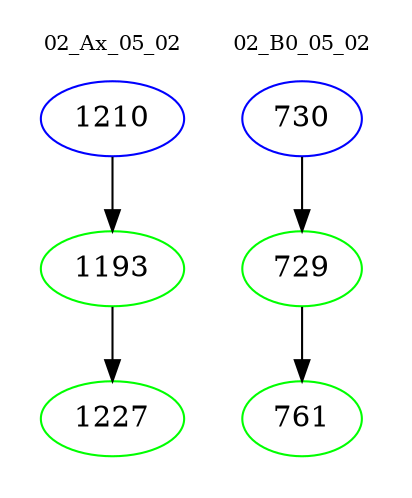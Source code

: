digraph{
subgraph cluster_0 {
color = white
label = "02_Ax_05_02";
fontsize=10;
T0_1210 [label="1210", color="blue"]
T0_1210 -> T0_1193 [color="black"]
T0_1193 [label="1193", color="green"]
T0_1193 -> T0_1227 [color="black"]
T0_1227 [label="1227", color="green"]
}
subgraph cluster_1 {
color = white
label = "02_B0_05_02";
fontsize=10;
T1_730 [label="730", color="blue"]
T1_730 -> T1_729 [color="black"]
T1_729 [label="729", color="green"]
T1_729 -> T1_761 [color="black"]
T1_761 [label="761", color="green"]
}
}
